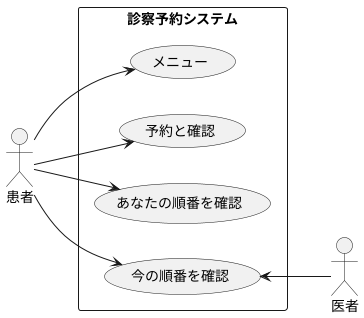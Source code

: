 @startuml 演習6-3_ユースケース図_診察予約システム

    left to right direction

    actor 医者
    actor 患者

    rectangle 診察予約システム {
        usecase メニュー
        usecase 予約と確認
        usecase あなたの順番を確認
        usecase 今の順番を確認
    }
    患者 --> メニュー
    患者 --> 予約と確認
    患者 --> あなたの順番を確認
    患者 --> 今の順番を確認
    今の順番を確認 <-- 医者

       

    
@enduml